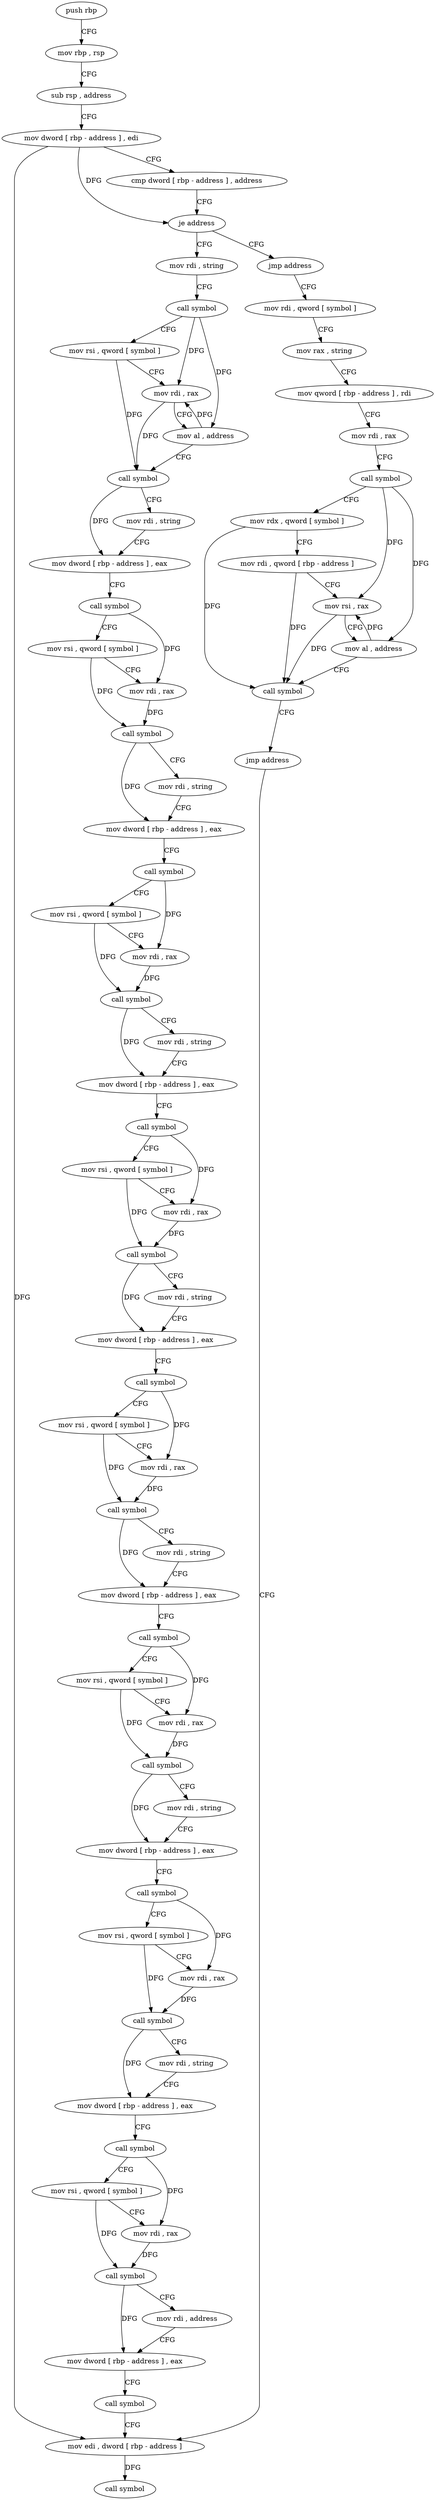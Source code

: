 digraph "func" {
"4200048" [label = "push rbp" ]
"4200049" [label = "mov rbp , rsp" ]
"4200052" [label = "sub rsp , address" ]
"4200056" [label = "mov dword [ rbp - address ] , edi" ]
"4200059" [label = "cmp dword [ rbp - address ] , address" ]
"4200063" [label = "je address" ]
"4200131" [label = "mov rdi , string" ]
"4200069" [label = "jmp address" ]
"4200141" [label = "call symbol" ]
"4200146" [label = "mov rsi , qword [ symbol ]" ]
"4200154" [label = "mov rdi , rax" ]
"4200157" [label = "mov al , address" ]
"4200159" [label = "call symbol" ]
"4200164" [label = "mov rdi , string" ]
"4200174" [label = "mov dword [ rbp - address ] , eax" ]
"4200177" [label = "call symbol" ]
"4200182" [label = "mov rsi , qword [ symbol ]" ]
"4200190" [label = "mov rdi , rax" ]
"4200193" [label = "call symbol" ]
"4200198" [label = "mov rdi , string" ]
"4200208" [label = "mov dword [ rbp - address ] , eax" ]
"4200211" [label = "call symbol" ]
"4200216" [label = "mov rsi , qword [ symbol ]" ]
"4200224" [label = "mov rdi , rax" ]
"4200227" [label = "call symbol" ]
"4200232" [label = "mov rdi , string" ]
"4200242" [label = "mov dword [ rbp - address ] , eax" ]
"4200245" [label = "call symbol" ]
"4200250" [label = "mov rsi , qword [ symbol ]" ]
"4200258" [label = "mov rdi , rax" ]
"4200261" [label = "call symbol" ]
"4200266" [label = "mov rdi , string" ]
"4200276" [label = "mov dword [ rbp - address ] , eax" ]
"4200279" [label = "call symbol" ]
"4200284" [label = "mov rsi , qword [ symbol ]" ]
"4200292" [label = "mov rdi , rax" ]
"4200295" [label = "call symbol" ]
"4200300" [label = "mov rdi , string" ]
"4200310" [label = "mov dword [ rbp - address ] , eax" ]
"4200313" [label = "call symbol" ]
"4200318" [label = "mov rsi , qword [ symbol ]" ]
"4200326" [label = "mov rdi , rax" ]
"4200329" [label = "call symbol" ]
"4200334" [label = "mov rdi , string" ]
"4200344" [label = "mov dword [ rbp - address ] , eax" ]
"4200347" [label = "call symbol" ]
"4200352" [label = "mov rsi , qword [ symbol ]" ]
"4200360" [label = "mov rdi , rax" ]
"4200363" [label = "call symbol" ]
"4200368" [label = "mov rdi , string" ]
"4200378" [label = "mov dword [ rbp - address ] , eax" ]
"4200381" [label = "call symbol" ]
"4200386" [label = "mov rsi , qword [ symbol ]" ]
"4200394" [label = "mov rdi , rax" ]
"4200397" [label = "call symbol" ]
"4200402" [label = "mov rdi , address" ]
"4200412" [label = "mov dword [ rbp - address ] , eax" ]
"4200415" [label = "call symbol" ]
"4200420" [label = "mov edi , dword [ rbp - address ]" ]
"4200074" [label = "mov rdi , qword [ symbol ]" ]
"4200082" [label = "mov rax , string" ]
"4200092" [label = "mov qword [ rbp - address ] , rdi" ]
"4200096" [label = "mov rdi , rax" ]
"4200099" [label = "call symbol" ]
"4200104" [label = "mov rdx , qword [ symbol ]" ]
"4200112" [label = "mov rdi , qword [ rbp - address ]" ]
"4200116" [label = "mov rsi , rax" ]
"4200119" [label = "mov al , address" ]
"4200121" [label = "call symbol" ]
"4200126" [label = "jmp address" ]
"4200423" [label = "call symbol" ]
"4200048" -> "4200049" [ label = "CFG" ]
"4200049" -> "4200052" [ label = "CFG" ]
"4200052" -> "4200056" [ label = "CFG" ]
"4200056" -> "4200059" [ label = "CFG" ]
"4200056" -> "4200063" [ label = "DFG" ]
"4200056" -> "4200420" [ label = "DFG" ]
"4200059" -> "4200063" [ label = "CFG" ]
"4200063" -> "4200131" [ label = "CFG" ]
"4200063" -> "4200069" [ label = "CFG" ]
"4200131" -> "4200141" [ label = "CFG" ]
"4200069" -> "4200074" [ label = "CFG" ]
"4200141" -> "4200146" [ label = "CFG" ]
"4200141" -> "4200154" [ label = "DFG" ]
"4200141" -> "4200157" [ label = "DFG" ]
"4200146" -> "4200154" [ label = "CFG" ]
"4200146" -> "4200159" [ label = "DFG" ]
"4200154" -> "4200157" [ label = "CFG" ]
"4200154" -> "4200159" [ label = "DFG" ]
"4200157" -> "4200159" [ label = "CFG" ]
"4200157" -> "4200154" [ label = "DFG" ]
"4200159" -> "4200164" [ label = "CFG" ]
"4200159" -> "4200174" [ label = "DFG" ]
"4200164" -> "4200174" [ label = "CFG" ]
"4200174" -> "4200177" [ label = "CFG" ]
"4200177" -> "4200182" [ label = "CFG" ]
"4200177" -> "4200190" [ label = "DFG" ]
"4200182" -> "4200190" [ label = "CFG" ]
"4200182" -> "4200193" [ label = "DFG" ]
"4200190" -> "4200193" [ label = "DFG" ]
"4200193" -> "4200198" [ label = "CFG" ]
"4200193" -> "4200208" [ label = "DFG" ]
"4200198" -> "4200208" [ label = "CFG" ]
"4200208" -> "4200211" [ label = "CFG" ]
"4200211" -> "4200216" [ label = "CFG" ]
"4200211" -> "4200224" [ label = "DFG" ]
"4200216" -> "4200224" [ label = "CFG" ]
"4200216" -> "4200227" [ label = "DFG" ]
"4200224" -> "4200227" [ label = "DFG" ]
"4200227" -> "4200232" [ label = "CFG" ]
"4200227" -> "4200242" [ label = "DFG" ]
"4200232" -> "4200242" [ label = "CFG" ]
"4200242" -> "4200245" [ label = "CFG" ]
"4200245" -> "4200250" [ label = "CFG" ]
"4200245" -> "4200258" [ label = "DFG" ]
"4200250" -> "4200258" [ label = "CFG" ]
"4200250" -> "4200261" [ label = "DFG" ]
"4200258" -> "4200261" [ label = "DFG" ]
"4200261" -> "4200266" [ label = "CFG" ]
"4200261" -> "4200276" [ label = "DFG" ]
"4200266" -> "4200276" [ label = "CFG" ]
"4200276" -> "4200279" [ label = "CFG" ]
"4200279" -> "4200284" [ label = "CFG" ]
"4200279" -> "4200292" [ label = "DFG" ]
"4200284" -> "4200292" [ label = "CFG" ]
"4200284" -> "4200295" [ label = "DFG" ]
"4200292" -> "4200295" [ label = "DFG" ]
"4200295" -> "4200300" [ label = "CFG" ]
"4200295" -> "4200310" [ label = "DFG" ]
"4200300" -> "4200310" [ label = "CFG" ]
"4200310" -> "4200313" [ label = "CFG" ]
"4200313" -> "4200318" [ label = "CFG" ]
"4200313" -> "4200326" [ label = "DFG" ]
"4200318" -> "4200326" [ label = "CFG" ]
"4200318" -> "4200329" [ label = "DFG" ]
"4200326" -> "4200329" [ label = "DFG" ]
"4200329" -> "4200334" [ label = "CFG" ]
"4200329" -> "4200344" [ label = "DFG" ]
"4200334" -> "4200344" [ label = "CFG" ]
"4200344" -> "4200347" [ label = "CFG" ]
"4200347" -> "4200352" [ label = "CFG" ]
"4200347" -> "4200360" [ label = "DFG" ]
"4200352" -> "4200360" [ label = "CFG" ]
"4200352" -> "4200363" [ label = "DFG" ]
"4200360" -> "4200363" [ label = "DFG" ]
"4200363" -> "4200368" [ label = "CFG" ]
"4200363" -> "4200378" [ label = "DFG" ]
"4200368" -> "4200378" [ label = "CFG" ]
"4200378" -> "4200381" [ label = "CFG" ]
"4200381" -> "4200386" [ label = "CFG" ]
"4200381" -> "4200394" [ label = "DFG" ]
"4200386" -> "4200394" [ label = "CFG" ]
"4200386" -> "4200397" [ label = "DFG" ]
"4200394" -> "4200397" [ label = "DFG" ]
"4200397" -> "4200402" [ label = "CFG" ]
"4200397" -> "4200412" [ label = "DFG" ]
"4200402" -> "4200412" [ label = "CFG" ]
"4200412" -> "4200415" [ label = "CFG" ]
"4200415" -> "4200420" [ label = "CFG" ]
"4200420" -> "4200423" [ label = "DFG" ]
"4200074" -> "4200082" [ label = "CFG" ]
"4200082" -> "4200092" [ label = "CFG" ]
"4200092" -> "4200096" [ label = "CFG" ]
"4200096" -> "4200099" [ label = "CFG" ]
"4200099" -> "4200104" [ label = "CFG" ]
"4200099" -> "4200116" [ label = "DFG" ]
"4200099" -> "4200119" [ label = "DFG" ]
"4200104" -> "4200112" [ label = "CFG" ]
"4200104" -> "4200121" [ label = "DFG" ]
"4200112" -> "4200116" [ label = "CFG" ]
"4200112" -> "4200121" [ label = "DFG" ]
"4200116" -> "4200119" [ label = "CFG" ]
"4200116" -> "4200121" [ label = "DFG" ]
"4200119" -> "4200121" [ label = "CFG" ]
"4200119" -> "4200116" [ label = "DFG" ]
"4200121" -> "4200126" [ label = "CFG" ]
"4200126" -> "4200420" [ label = "CFG" ]
}
